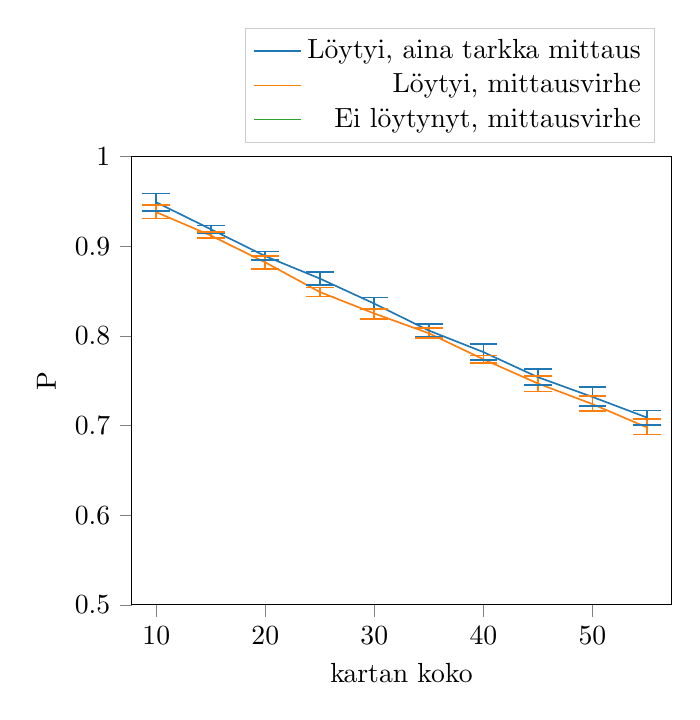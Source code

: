 % This file was created by matplotlib2tikz v0.6.14.
\begin{tikzpicture}

\definecolor{color1}{rgb}{1,0.498,0.055}
\definecolor{color0}{rgb}{0.122,0.467,0.706}
\definecolor{color2}{rgb}{0.173,0.627,0.173}

\begin{axis}[
xlabel={kartan koko},
ylabel={P},
xmin=7.75, xmax=57.25,
ymin=0.5, ymax=1,
tick align=outside,
tick pos=left,
x grid style={white!69.02!black},
y grid style={white!69.02!black}
,
legend entries={{Löytyi, aina tarkka mittaus},{Löytyi, mittausvirhe},{Ei löytynyt, mittausvirhe}},
legend cell align={right},
legend style={draw=white!80.0!black},
legend style={at={(0.97,1.03)},anchor=south east}
]  % replace the ending bracket
\addlegendimage{no markers, color0}
\addlegendimage{no markers, color1}
\addlegendimage{no markers, color2}%]
\path [draw=color0, semithick] (axis cs:10,0.939)
--(axis cs:10,0.959);

\path [draw=color0, semithick] (axis cs:15,0.915)
--(axis cs:15,0.923);

\path [draw=color0, semithick] (axis cs:20,0.885)
--(axis cs:20,0.894);

\path [draw=color0, semithick] (axis cs:25,0.857)
--(axis cs:25,0.871);

\path [draw=color0, semithick] (axis cs:30,0.83)
--(axis cs:30,0.843);

\path [draw=color0, semithick] (axis cs:35,0.799)
--(axis cs:35,0.813);

\path [draw=color0, semithick] (axis cs:40,0.773)
--(axis cs:40,0.791);

\path [draw=color0, semithick] (axis cs:45,0.745)
--(axis cs:45,0.763);

\path [draw=color0, semithick] (axis cs:50,0.722)
--(axis cs:50,0.743);

\path [draw=color0, semithick] (axis cs:55,0.701)
--(axis cs:55,0.717);

\path [draw=color1, semithick] (axis cs:10,0.931)
--(axis cs:10,0.946);

\path [draw=color1, semithick] (axis cs:15,0.909)
--(axis cs:15,0.916);

\path [draw=color1, semithick] (axis cs:20,0.875)
--(axis cs:20,0.889);

\path [draw=color1, semithick] (axis cs:25,0.844)
--(axis cs:25,0.854);

\path [draw=color1, semithick] (axis cs:30,0.819)
--(axis cs:30,0.83);

\path [draw=color1, semithick] (axis cs:35,0.798)
--(axis cs:35,0.809);

\path [draw=color1, semithick] (axis cs:40,0.77)
--(axis cs:40,0.778);

\path [draw=color1, semithick] (axis cs:45,0.738)
--(axis cs:45,0.755);

\path [draw=color1, semithick] (axis cs:50,0.716)
--(axis cs:50,0.733);

\path [draw=color1, semithick] (axis cs:55,0.69)
--(axis cs:55,0.707);

\path [draw=color2, semithick] (axis cs:10,0.008)
--(axis cs:10,0.011);

\path [draw=color2, semithick] (axis cs:15,0.008)
--(axis cs:15,0.011);

\path [draw=color2, semithick] (axis cs:20,0.01)
--(axis cs:20,0.012);

\path [draw=color2, semithick] (axis cs:25,0.008)
--(axis cs:25,0.011);

\path [draw=color2, semithick] (axis cs:30,0.009)
--(axis cs:30,0.011);

\path [draw=color2, semithick] (axis cs:35,0.008)
--(axis cs:35,0.011);

\path [draw=color2, semithick] (axis cs:40,0.008)
--(axis cs:40,0.01);

\path [draw=color2, semithick] (axis cs:45,0.008)
--(axis cs:45,0.011);

\path [draw=color2, semithick] (axis cs:50,0.008)
--(axis cs:50,0.011);

\path [draw=color2, semithick] (axis cs:55,0.008)
--(axis cs:55,0.01);

\addplot [semithick, color0, mark=-, mark size=5, mark options={solid}, only marks, forget plot]
table {%
10 0.939
15 0.915
20 0.885
25 0.857
30 0.83
35 0.799
40 0.773
45 0.745
50 0.722
55 0.701
};
\addplot [semithick, color0, mark=-, mark size=5, mark options={solid}, only marks, forget plot]
table {%
10 0.959
15 0.923
20 0.894
25 0.871
30 0.843
35 0.813
40 0.791
45 0.763
50 0.743
55 0.717
};
\addplot [semithick, color1, mark=-, mark size=5, mark options={solid}, only marks, forget plot]
table {%
10 0.931
15 0.909
20 0.875
25 0.844
30 0.819
35 0.798
40 0.77
45 0.738
50 0.716
55 0.69
};
\addplot [semithick, color1, mark=-, mark size=5, mark options={solid}, only marks, forget plot]
table {%
10 0.946
15 0.916
20 0.889
25 0.854
30 0.83
35 0.809
40 0.778
45 0.755
50 0.733
55 0.707
};
\addplot [semithick, color2, mark=-, mark size=5, mark options={solid}, only marks, forget plot]
table {%
10 0.008
15 0.008
20 0.01
25 0.008
30 0.009
35 0.008
40 0.008
45 0.008
50 0.008
55 0.008
};
\addplot [semithick, color2, mark=-, mark size=5, mark options={solid}, only marks, forget plot]
table {%
10 0.011
15 0.011
20 0.012
25 0.011
30 0.011
35 0.011
40 0.01
45 0.011
50 0.011
55 0.01
};
\addplot [semithick, color0, forget plot]
table {%
10 0.949
15 0.919
20 0.889
25 0.864
30 0.836
35 0.806
40 0.782
45 0.754
50 0.732
55 0.709
};
\addplot [semithick, color1, forget plot]
table {%
10 0.938
15 0.912
20 0.882
25 0.849
30 0.825
35 0.803
40 0.774
45 0.747
50 0.724
55 0.698
};
\addplot [semithick, color2, forget plot]
table {%
10 0.009
15 0.01
20 0.011
25 0.009
30 0.01
35 0.009
40 0.009
45 0.01
50 0.01
55 0.009
};
\end{axis}

\end{tikzpicture}